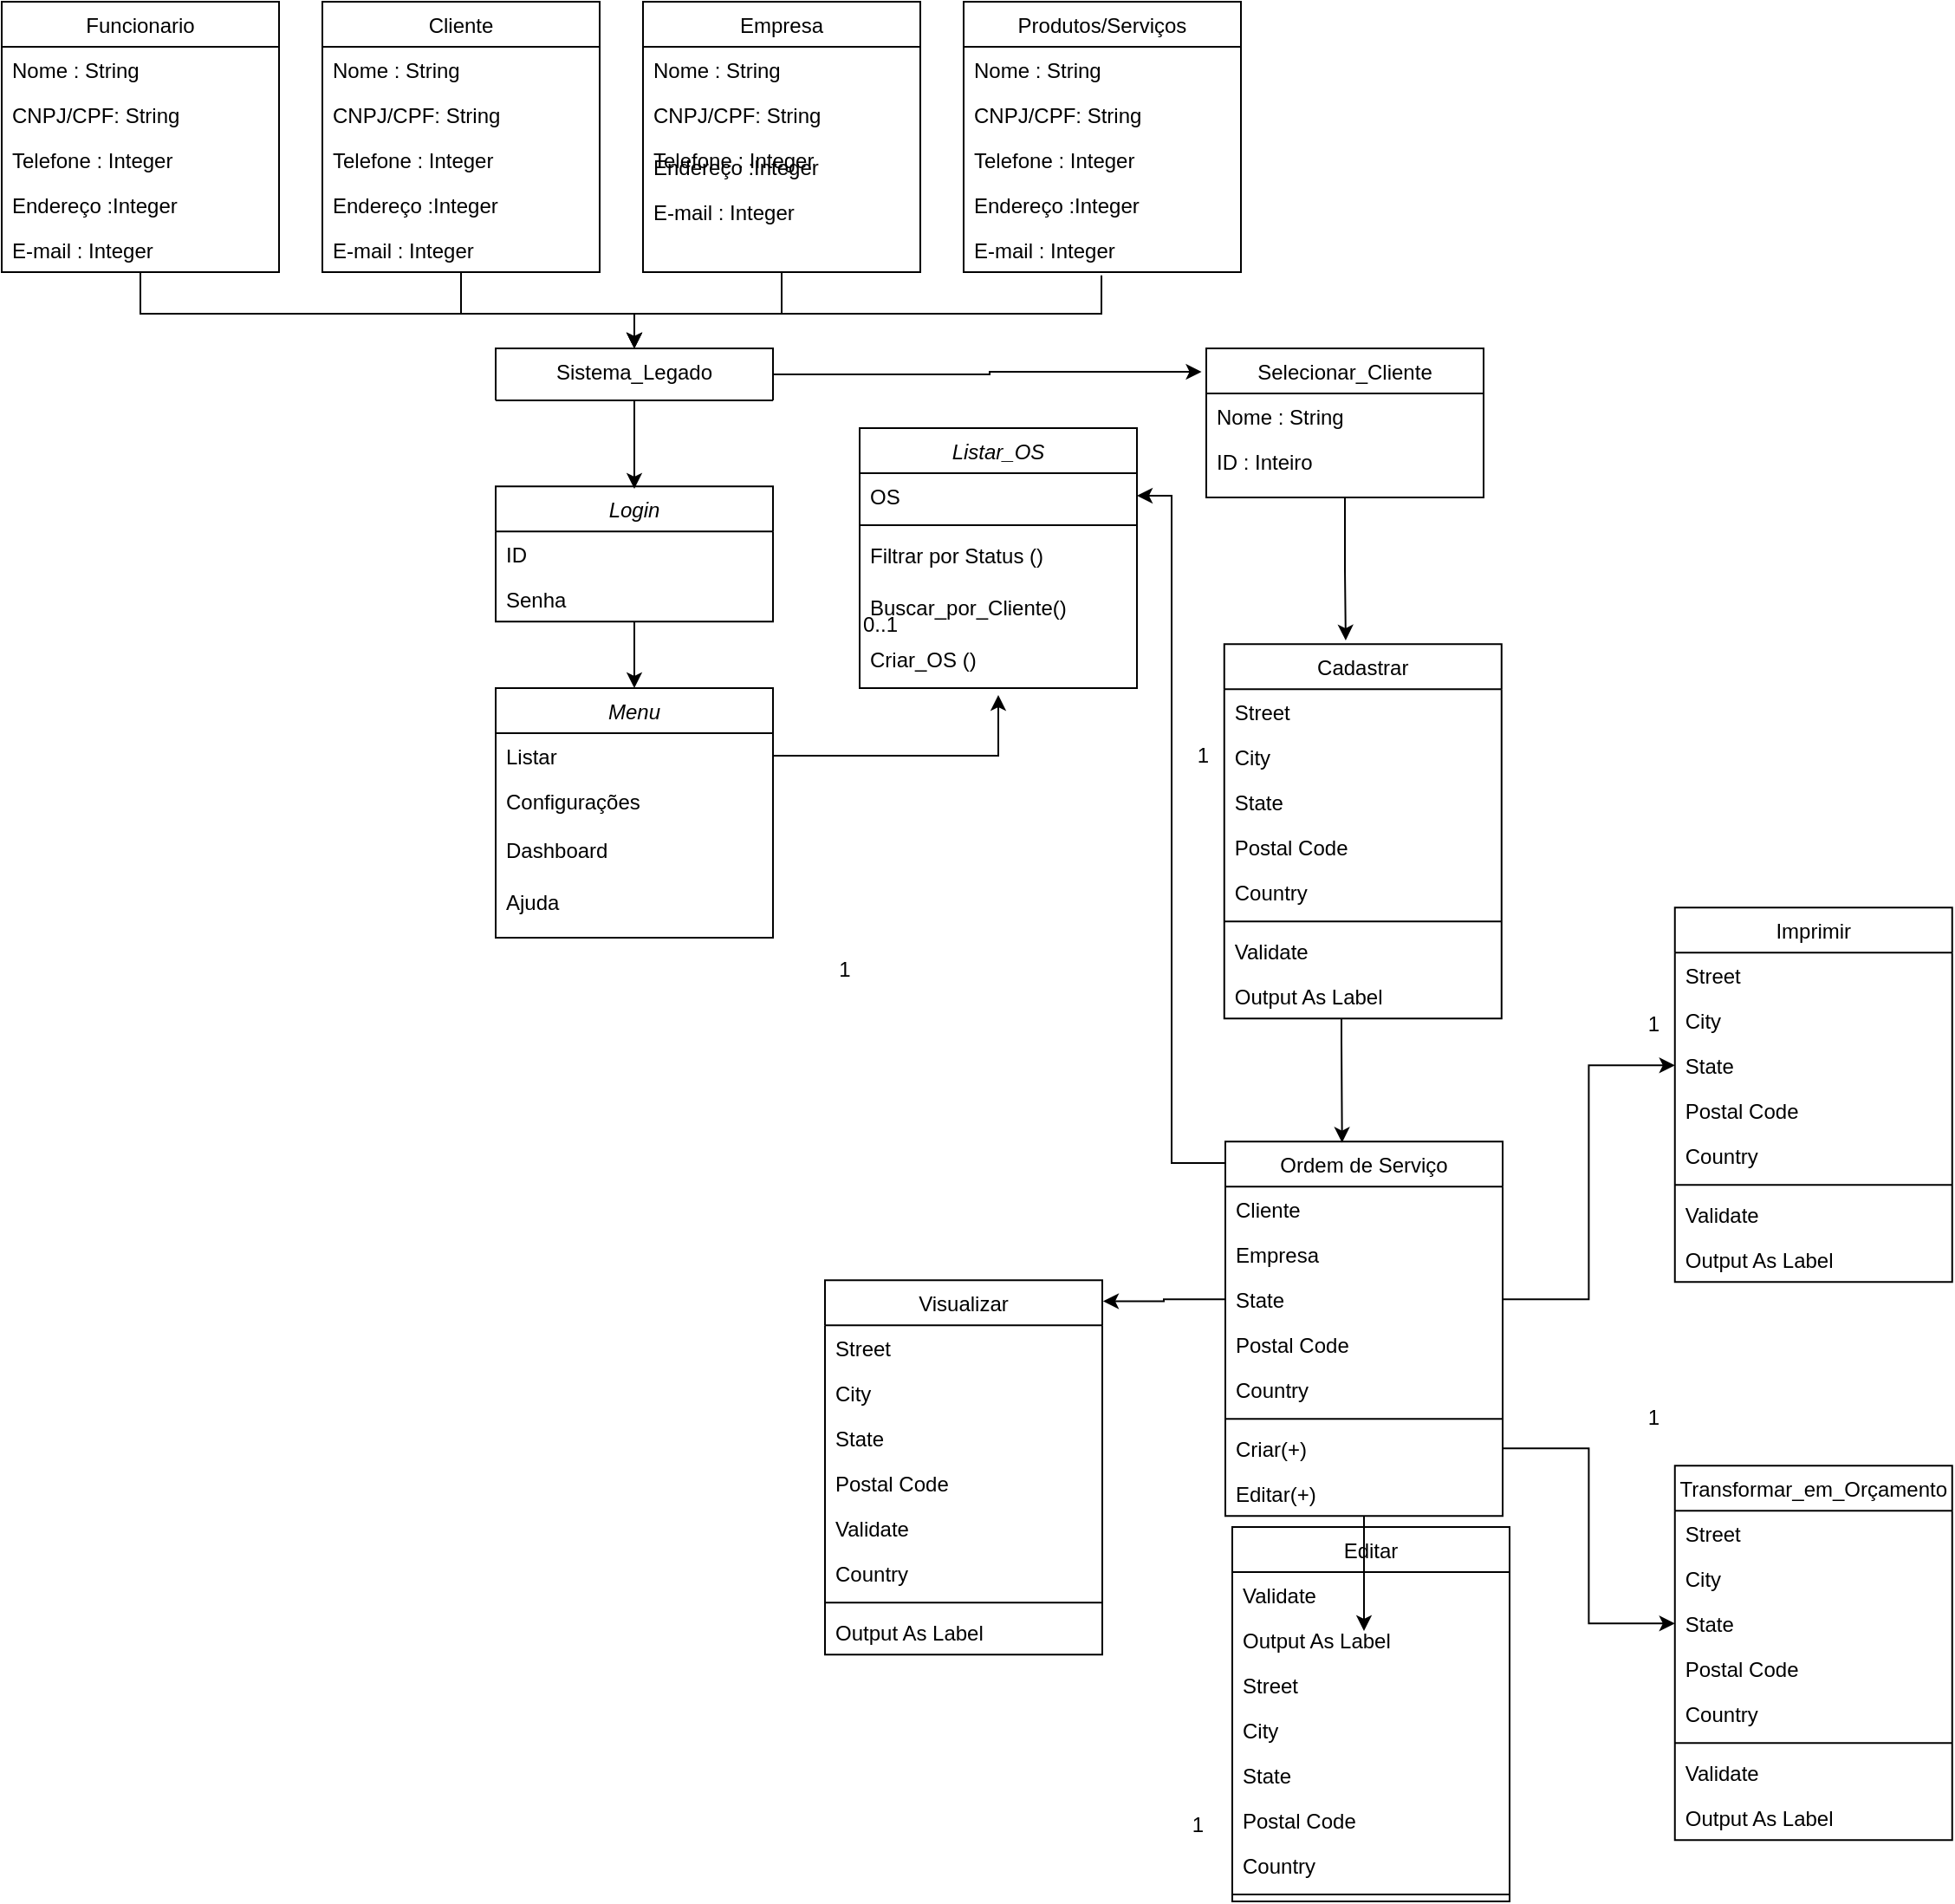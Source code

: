 <mxfile version="20.2.2" type="github">
  <diagram id="C5RBs43oDa-KdzZeNtuy" name="Page-1">
    <mxGraphModel dx="2771" dy="683" grid="1" gridSize="10" guides="1" tooltips="1" connect="1" arrows="1" fold="1" page="1" pageScale="1" pageWidth="827" pageHeight="1169" math="0" shadow="0">
      <root>
        <mxCell id="WIyWlLk6GJQsqaUBKTNV-0" />
        <mxCell id="WIyWlLk6GJQsqaUBKTNV-1" parent="WIyWlLk6GJQsqaUBKTNV-0" />
        <mxCell id="XlXiFOEsJTkFM6BhnL86-120" style="edgeStyle=orthogonalEdgeStyle;rounded=0;orthogonalLoop=1;jettySize=auto;html=1;" edge="1" parent="WIyWlLk6GJQsqaUBKTNV-1" source="zkfFHV4jXpPFQw0GAbJ--0" target="XlXiFOEsJTkFM6BhnL86-114">
          <mxGeometry relative="1" as="geometry" />
        </mxCell>
        <mxCell id="zkfFHV4jXpPFQw0GAbJ--0" value="Login" style="swimlane;fontStyle=2;align=center;verticalAlign=top;childLayout=stackLayout;horizontal=1;startSize=26;horizontalStack=0;resizeParent=1;resizeLast=0;collapsible=1;marginBottom=0;rounded=0;shadow=0;strokeWidth=1;" parent="WIyWlLk6GJQsqaUBKTNV-1" vertex="1">
          <mxGeometry x="-955" y="299.62" width="160" height="78" as="geometry">
            <mxRectangle x="230" y="140" width="160" height="26" as="alternateBounds" />
          </mxGeometry>
        </mxCell>
        <mxCell id="zkfFHV4jXpPFQw0GAbJ--1" value="ID" style="text;align=left;verticalAlign=top;spacingLeft=4;spacingRight=4;overflow=hidden;rotatable=0;points=[[0,0.5],[1,0.5]];portConstraint=eastwest;" parent="zkfFHV4jXpPFQw0GAbJ--0" vertex="1">
          <mxGeometry y="26" width="160" height="26" as="geometry" />
        </mxCell>
        <mxCell id="zkfFHV4jXpPFQw0GAbJ--2" value="Senha" style="text;align=left;verticalAlign=top;spacingLeft=4;spacingRight=4;overflow=hidden;rotatable=0;points=[[0,0.5],[1,0.5]];portConstraint=eastwest;rounded=0;shadow=0;html=0;" parent="zkfFHV4jXpPFQw0GAbJ--0" vertex="1">
          <mxGeometry y="52" width="160" height="26" as="geometry" />
        </mxCell>
        <mxCell id="XlXiFOEsJTkFM6BhnL86-110" style="edgeStyle=orthogonalEdgeStyle;rounded=0;orthogonalLoop=1;jettySize=auto;html=1;entryX=0.5;entryY=0;entryDx=0;entryDy=0;" edge="1" parent="WIyWlLk6GJQsqaUBKTNV-1" source="zkfFHV4jXpPFQw0GAbJ--6" target="XlXiFOEsJTkFM6BhnL86-73">
          <mxGeometry relative="1" as="geometry">
            <Array as="points">
              <mxPoint x="-975" y="200" />
              <mxPoint x="-875" y="200" />
            </Array>
          </mxGeometry>
        </mxCell>
        <mxCell id="zkfFHV4jXpPFQw0GAbJ--6" value="Cliente" style="swimlane;fontStyle=0;align=center;verticalAlign=top;childLayout=stackLayout;horizontal=1;startSize=26;horizontalStack=0;resizeParent=1;resizeLast=0;collapsible=1;marginBottom=0;rounded=0;shadow=0;strokeWidth=1;" parent="WIyWlLk6GJQsqaUBKTNV-1" vertex="1">
          <mxGeometry x="-1055" y="20" width="160" height="156" as="geometry">
            <mxRectangle x="130" y="380" width="160" height="26" as="alternateBounds" />
          </mxGeometry>
        </mxCell>
        <mxCell id="zkfFHV4jXpPFQw0GAbJ--7" value="Nome : String &#xa; " style="text;align=left;verticalAlign=top;spacingLeft=4;spacingRight=4;overflow=hidden;rotatable=0;points=[[0,0.5],[1,0.5]];portConstraint=eastwest;" parent="zkfFHV4jXpPFQw0GAbJ--6" vertex="1">
          <mxGeometry y="26" width="160" height="26" as="geometry" />
        </mxCell>
        <mxCell id="zkfFHV4jXpPFQw0GAbJ--8" value="CNPJ/CPF: String " style="text;align=left;verticalAlign=top;spacingLeft=4;spacingRight=4;overflow=hidden;rotatable=0;points=[[0,0.5],[1,0.5]];portConstraint=eastwest;rounded=0;shadow=0;html=0;" parent="zkfFHV4jXpPFQw0GAbJ--6" vertex="1">
          <mxGeometry y="52" width="160" height="26" as="geometry" />
        </mxCell>
        <mxCell id="XlXiFOEsJTkFM6BhnL86-61" value="Telefone : Integer " style="text;align=left;verticalAlign=top;spacingLeft=4;spacingRight=4;overflow=hidden;rotatable=0;points=[[0,0.5],[1,0.5]];portConstraint=eastwest;" vertex="1" parent="zkfFHV4jXpPFQw0GAbJ--6">
          <mxGeometry y="78" width="160" height="26" as="geometry" />
        </mxCell>
        <mxCell id="XlXiFOEsJTkFM6BhnL86-62" value="Endereço :Integer " style="text;align=left;verticalAlign=top;spacingLeft=4;spacingRight=4;overflow=hidden;rotatable=0;points=[[0,0.5],[1,0.5]];portConstraint=eastwest;" vertex="1" parent="zkfFHV4jXpPFQw0GAbJ--6">
          <mxGeometry y="104" width="160" height="26" as="geometry" />
        </mxCell>
        <mxCell id="XlXiFOEsJTkFM6BhnL86-63" value="E-mail : Integer " style="text;align=left;verticalAlign=top;spacingLeft=4;spacingRight=4;overflow=hidden;rotatable=0;points=[[0,0.5],[1,0.5]];portConstraint=eastwest;" vertex="1" parent="zkfFHV4jXpPFQw0GAbJ--6">
          <mxGeometry y="130" width="160" height="26" as="geometry" />
        </mxCell>
        <mxCell id="XlXiFOEsJTkFM6BhnL86-223" style="edgeStyle=orthogonalEdgeStyle;rounded=0;orthogonalLoop=1;jettySize=auto;html=1;exitX=0;exitY=0.5;exitDx=0;exitDy=0;" edge="1" parent="WIyWlLk6GJQsqaUBKTNV-1" source="zkfFHV4jXpPFQw0GAbJ--18" target="XlXiFOEsJTkFM6BhnL86-65">
          <mxGeometry relative="1" as="geometry">
            <Array as="points">
              <mxPoint x="-534" y="690" />
              <mxPoint x="-565" y="690" />
              <mxPoint x="-565" y="305" />
            </Array>
          </mxGeometry>
        </mxCell>
        <mxCell id="zkfFHV4jXpPFQw0GAbJ--17" value="Ordem de Serviço" style="swimlane;fontStyle=0;align=center;verticalAlign=top;childLayout=stackLayout;horizontal=1;startSize=26;horizontalStack=0;resizeParent=1;resizeLast=0;collapsible=1;marginBottom=0;rounded=0;shadow=0;strokeWidth=1;" parent="WIyWlLk6GJQsqaUBKTNV-1" vertex="1">
          <mxGeometry x="-534" y="677.62" width="160" height="216" as="geometry">
            <mxRectangle x="550" y="140" width="160" height="26" as="alternateBounds" />
          </mxGeometry>
        </mxCell>
        <mxCell id="zkfFHV4jXpPFQw0GAbJ--18" value="Cliente" style="text;align=left;verticalAlign=top;spacingLeft=4;spacingRight=4;overflow=hidden;rotatable=0;points=[[0,0.5],[1,0.5]];portConstraint=eastwest;" parent="zkfFHV4jXpPFQw0GAbJ--17" vertex="1">
          <mxGeometry y="26" width="160" height="26" as="geometry" />
        </mxCell>
        <mxCell id="zkfFHV4jXpPFQw0GAbJ--19" value="Empresa&#xa;" style="text;align=left;verticalAlign=top;spacingLeft=4;spacingRight=4;overflow=hidden;rotatable=0;points=[[0,0.5],[1,0.5]];portConstraint=eastwest;rounded=0;shadow=0;html=0;" parent="zkfFHV4jXpPFQw0GAbJ--17" vertex="1">
          <mxGeometry y="52" width="160" height="26" as="geometry" />
        </mxCell>
        <mxCell id="zkfFHV4jXpPFQw0GAbJ--20" value="State" style="text;align=left;verticalAlign=top;spacingLeft=4;spacingRight=4;overflow=hidden;rotatable=0;points=[[0,0.5],[1,0.5]];portConstraint=eastwest;rounded=0;shadow=0;html=0;" parent="zkfFHV4jXpPFQw0GAbJ--17" vertex="1">
          <mxGeometry y="78" width="160" height="26" as="geometry" />
        </mxCell>
        <mxCell id="zkfFHV4jXpPFQw0GAbJ--21" value="Postal Code" style="text;align=left;verticalAlign=top;spacingLeft=4;spacingRight=4;overflow=hidden;rotatable=0;points=[[0,0.5],[1,0.5]];portConstraint=eastwest;rounded=0;shadow=0;html=0;" parent="zkfFHV4jXpPFQw0GAbJ--17" vertex="1">
          <mxGeometry y="104" width="160" height="26" as="geometry" />
        </mxCell>
        <mxCell id="zkfFHV4jXpPFQw0GAbJ--22" value="Country" style="text;align=left;verticalAlign=top;spacingLeft=4;spacingRight=4;overflow=hidden;rotatable=0;points=[[0,0.5],[1,0.5]];portConstraint=eastwest;rounded=0;shadow=0;html=0;" parent="zkfFHV4jXpPFQw0GAbJ--17" vertex="1">
          <mxGeometry y="130" width="160" height="26" as="geometry" />
        </mxCell>
        <mxCell id="zkfFHV4jXpPFQw0GAbJ--23" value="" style="line;html=1;strokeWidth=1;align=left;verticalAlign=middle;spacingTop=-1;spacingLeft=3;spacingRight=3;rotatable=0;labelPosition=right;points=[];portConstraint=eastwest;" parent="zkfFHV4jXpPFQw0GAbJ--17" vertex="1">
          <mxGeometry y="156" width="160" height="8" as="geometry" />
        </mxCell>
        <mxCell id="zkfFHV4jXpPFQw0GAbJ--24" value="Criar(+)&#xa;" style="text;align=left;verticalAlign=top;spacingLeft=4;spacingRight=4;overflow=hidden;rotatable=0;points=[[0,0.5],[1,0.5]];portConstraint=eastwest;" parent="zkfFHV4jXpPFQw0GAbJ--17" vertex="1">
          <mxGeometry y="164" width="160" height="26" as="geometry" />
        </mxCell>
        <mxCell id="zkfFHV4jXpPFQw0GAbJ--25" value="Editar(+)" style="text;align=left;verticalAlign=top;spacingLeft=4;spacingRight=4;overflow=hidden;rotatable=0;points=[[0,0.5],[1,0.5]];portConstraint=eastwest;" parent="zkfFHV4jXpPFQw0GAbJ--17" vertex="1">
          <mxGeometry y="190" width="160" height="26" as="geometry" />
        </mxCell>
        <mxCell id="XlXiFOEsJTkFM6BhnL86-10" value="Imprimir" style="swimlane;fontStyle=0;align=center;verticalAlign=top;childLayout=stackLayout;horizontal=1;startSize=26;horizontalStack=0;resizeParent=1;resizeLast=0;collapsible=1;marginBottom=0;rounded=0;shadow=0;strokeWidth=1;" vertex="1" parent="WIyWlLk6GJQsqaUBKTNV-1">
          <mxGeometry x="-274.62" y="542.62" width="160" height="216" as="geometry">
            <mxRectangle x="550" y="140" width="160" height="26" as="alternateBounds" />
          </mxGeometry>
        </mxCell>
        <mxCell id="XlXiFOEsJTkFM6BhnL86-11" value="Street" style="text;align=left;verticalAlign=top;spacingLeft=4;spacingRight=4;overflow=hidden;rotatable=0;points=[[0,0.5],[1,0.5]];portConstraint=eastwest;" vertex="1" parent="XlXiFOEsJTkFM6BhnL86-10">
          <mxGeometry y="26" width="160" height="26" as="geometry" />
        </mxCell>
        <mxCell id="XlXiFOEsJTkFM6BhnL86-12" value="City" style="text;align=left;verticalAlign=top;spacingLeft=4;spacingRight=4;overflow=hidden;rotatable=0;points=[[0,0.5],[1,0.5]];portConstraint=eastwest;rounded=0;shadow=0;html=0;" vertex="1" parent="XlXiFOEsJTkFM6BhnL86-10">
          <mxGeometry y="52" width="160" height="26" as="geometry" />
        </mxCell>
        <mxCell id="XlXiFOEsJTkFM6BhnL86-13" value="State" style="text;align=left;verticalAlign=top;spacingLeft=4;spacingRight=4;overflow=hidden;rotatable=0;points=[[0,0.5],[1,0.5]];portConstraint=eastwest;rounded=0;shadow=0;html=0;" vertex="1" parent="XlXiFOEsJTkFM6BhnL86-10">
          <mxGeometry y="78" width="160" height="26" as="geometry" />
        </mxCell>
        <mxCell id="XlXiFOEsJTkFM6BhnL86-14" value="Postal Code" style="text;align=left;verticalAlign=top;spacingLeft=4;spacingRight=4;overflow=hidden;rotatable=0;points=[[0,0.5],[1,0.5]];portConstraint=eastwest;rounded=0;shadow=0;html=0;" vertex="1" parent="XlXiFOEsJTkFM6BhnL86-10">
          <mxGeometry y="104" width="160" height="26" as="geometry" />
        </mxCell>
        <mxCell id="XlXiFOEsJTkFM6BhnL86-15" value="Country" style="text;align=left;verticalAlign=top;spacingLeft=4;spacingRight=4;overflow=hidden;rotatable=0;points=[[0,0.5],[1,0.5]];portConstraint=eastwest;rounded=0;shadow=0;html=0;" vertex="1" parent="XlXiFOEsJTkFM6BhnL86-10">
          <mxGeometry y="130" width="160" height="26" as="geometry" />
        </mxCell>
        <mxCell id="XlXiFOEsJTkFM6BhnL86-16" value="" style="line;html=1;strokeWidth=1;align=left;verticalAlign=middle;spacingTop=-1;spacingLeft=3;spacingRight=3;rotatable=0;labelPosition=right;points=[];portConstraint=eastwest;" vertex="1" parent="XlXiFOEsJTkFM6BhnL86-10">
          <mxGeometry y="156" width="160" height="8" as="geometry" />
        </mxCell>
        <mxCell id="XlXiFOEsJTkFM6BhnL86-17" value="Validate" style="text;align=left;verticalAlign=top;spacingLeft=4;spacingRight=4;overflow=hidden;rotatable=0;points=[[0,0.5],[1,0.5]];portConstraint=eastwest;" vertex="1" parent="XlXiFOEsJTkFM6BhnL86-10">
          <mxGeometry y="164" width="160" height="26" as="geometry" />
        </mxCell>
        <mxCell id="XlXiFOEsJTkFM6BhnL86-18" value="Output As Label" style="text;align=left;verticalAlign=top;spacingLeft=4;spacingRight=4;overflow=hidden;rotatable=0;points=[[0,0.5],[1,0.5]];portConstraint=eastwest;" vertex="1" parent="XlXiFOEsJTkFM6BhnL86-10">
          <mxGeometry y="190" width="160" height="26" as="geometry" />
        </mxCell>
        <mxCell id="XlXiFOEsJTkFM6BhnL86-19" value="1" style="resizable=0;align=right;verticalAlign=bottom;labelBackgroundColor=none;fontSize=12;" connectable="0" vertex="1" parent="WIyWlLk6GJQsqaUBKTNV-1">
          <mxGeometry x="-282.001" y="618.62" as="geometry" />
        </mxCell>
        <mxCell id="XlXiFOEsJTkFM6BhnL86-21" value="Transformar_em_Orçamento" style="swimlane;fontStyle=0;align=center;verticalAlign=top;childLayout=stackLayout;horizontal=1;startSize=26;horizontalStack=0;resizeParent=1;resizeLast=0;collapsible=1;marginBottom=0;rounded=0;shadow=0;strokeWidth=1;" vertex="1" parent="WIyWlLk6GJQsqaUBKTNV-1">
          <mxGeometry x="-274.62" y="864.62" width="160" height="216" as="geometry">
            <mxRectangle x="550" y="140" width="160" height="26" as="alternateBounds" />
          </mxGeometry>
        </mxCell>
        <mxCell id="XlXiFOEsJTkFM6BhnL86-22" value="Street" style="text;align=left;verticalAlign=top;spacingLeft=4;spacingRight=4;overflow=hidden;rotatable=0;points=[[0,0.5],[1,0.5]];portConstraint=eastwest;" vertex="1" parent="XlXiFOEsJTkFM6BhnL86-21">
          <mxGeometry y="26" width="160" height="26" as="geometry" />
        </mxCell>
        <mxCell id="XlXiFOEsJTkFM6BhnL86-23" value="City" style="text;align=left;verticalAlign=top;spacingLeft=4;spacingRight=4;overflow=hidden;rotatable=0;points=[[0,0.5],[1,0.5]];portConstraint=eastwest;rounded=0;shadow=0;html=0;" vertex="1" parent="XlXiFOEsJTkFM6BhnL86-21">
          <mxGeometry y="52" width="160" height="26" as="geometry" />
        </mxCell>
        <mxCell id="XlXiFOEsJTkFM6BhnL86-24" value="State" style="text;align=left;verticalAlign=top;spacingLeft=4;spacingRight=4;overflow=hidden;rotatable=0;points=[[0,0.5],[1,0.5]];portConstraint=eastwest;rounded=0;shadow=0;html=0;" vertex="1" parent="XlXiFOEsJTkFM6BhnL86-21">
          <mxGeometry y="78" width="160" height="26" as="geometry" />
        </mxCell>
        <mxCell id="XlXiFOEsJTkFM6BhnL86-25" value="Postal Code" style="text;align=left;verticalAlign=top;spacingLeft=4;spacingRight=4;overflow=hidden;rotatable=0;points=[[0,0.5],[1,0.5]];portConstraint=eastwest;rounded=0;shadow=0;html=0;" vertex="1" parent="XlXiFOEsJTkFM6BhnL86-21">
          <mxGeometry y="104" width="160" height="26" as="geometry" />
        </mxCell>
        <mxCell id="XlXiFOEsJTkFM6BhnL86-26" value="Country" style="text;align=left;verticalAlign=top;spacingLeft=4;spacingRight=4;overflow=hidden;rotatable=0;points=[[0,0.5],[1,0.5]];portConstraint=eastwest;rounded=0;shadow=0;html=0;" vertex="1" parent="XlXiFOEsJTkFM6BhnL86-21">
          <mxGeometry y="130" width="160" height="26" as="geometry" />
        </mxCell>
        <mxCell id="XlXiFOEsJTkFM6BhnL86-27" value="" style="line;html=1;strokeWidth=1;align=left;verticalAlign=middle;spacingTop=-1;spacingLeft=3;spacingRight=3;rotatable=0;labelPosition=right;points=[];portConstraint=eastwest;" vertex="1" parent="XlXiFOEsJTkFM6BhnL86-21">
          <mxGeometry y="156" width="160" height="8" as="geometry" />
        </mxCell>
        <mxCell id="XlXiFOEsJTkFM6BhnL86-28" value="Validate" style="text;align=left;verticalAlign=top;spacingLeft=4;spacingRight=4;overflow=hidden;rotatable=0;points=[[0,0.5],[1,0.5]];portConstraint=eastwest;" vertex="1" parent="XlXiFOEsJTkFM6BhnL86-21">
          <mxGeometry y="164" width="160" height="26" as="geometry" />
        </mxCell>
        <mxCell id="XlXiFOEsJTkFM6BhnL86-29" value="Output As Label" style="text;align=left;verticalAlign=top;spacingLeft=4;spacingRight=4;overflow=hidden;rotatable=0;points=[[0,0.5],[1,0.5]];portConstraint=eastwest;" vertex="1" parent="XlXiFOEsJTkFM6BhnL86-21">
          <mxGeometry y="190" width="160" height="26" as="geometry" />
        </mxCell>
        <mxCell id="XlXiFOEsJTkFM6BhnL86-30" value="1" style="resizable=0;align=right;verticalAlign=bottom;labelBackgroundColor=none;fontSize=12;" connectable="0" vertex="1" parent="WIyWlLk6GJQsqaUBKTNV-1">
          <mxGeometry x="-282.001" y="845.62" as="geometry" />
        </mxCell>
        <mxCell id="XlXiFOEsJTkFM6BhnL86-31" value="Cadastrar" style="swimlane;fontStyle=0;align=center;verticalAlign=top;childLayout=stackLayout;horizontal=1;startSize=26;horizontalStack=0;resizeParent=1;resizeLast=0;collapsible=1;marginBottom=0;rounded=0;shadow=0;strokeWidth=1;" vertex="1" parent="WIyWlLk6GJQsqaUBKTNV-1">
          <mxGeometry x="-534.62" y="390.62" width="160" height="216" as="geometry">
            <mxRectangle x="550" y="140" width="160" height="26" as="alternateBounds" />
          </mxGeometry>
        </mxCell>
        <mxCell id="XlXiFOEsJTkFM6BhnL86-32" value="Street" style="text;align=left;verticalAlign=top;spacingLeft=4;spacingRight=4;overflow=hidden;rotatable=0;points=[[0,0.5],[1,0.5]];portConstraint=eastwest;" vertex="1" parent="XlXiFOEsJTkFM6BhnL86-31">
          <mxGeometry y="26" width="160" height="26" as="geometry" />
        </mxCell>
        <mxCell id="XlXiFOEsJTkFM6BhnL86-33" value="City" style="text;align=left;verticalAlign=top;spacingLeft=4;spacingRight=4;overflow=hidden;rotatable=0;points=[[0,0.5],[1,0.5]];portConstraint=eastwest;rounded=0;shadow=0;html=0;" vertex="1" parent="XlXiFOEsJTkFM6BhnL86-31">
          <mxGeometry y="52" width="160" height="26" as="geometry" />
        </mxCell>
        <mxCell id="XlXiFOEsJTkFM6BhnL86-34" value="State" style="text;align=left;verticalAlign=top;spacingLeft=4;spacingRight=4;overflow=hidden;rotatable=0;points=[[0,0.5],[1,0.5]];portConstraint=eastwest;rounded=0;shadow=0;html=0;" vertex="1" parent="XlXiFOEsJTkFM6BhnL86-31">
          <mxGeometry y="78" width="160" height="26" as="geometry" />
        </mxCell>
        <mxCell id="XlXiFOEsJTkFM6BhnL86-35" value="Postal Code" style="text;align=left;verticalAlign=top;spacingLeft=4;spacingRight=4;overflow=hidden;rotatable=0;points=[[0,0.5],[1,0.5]];portConstraint=eastwest;rounded=0;shadow=0;html=0;" vertex="1" parent="XlXiFOEsJTkFM6BhnL86-31">
          <mxGeometry y="104" width="160" height="26" as="geometry" />
        </mxCell>
        <mxCell id="XlXiFOEsJTkFM6BhnL86-36" value="Country" style="text;align=left;verticalAlign=top;spacingLeft=4;spacingRight=4;overflow=hidden;rotatable=0;points=[[0,0.5],[1,0.5]];portConstraint=eastwest;rounded=0;shadow=0;html=0;" vertex="1" parent="XlXiFOEsJTkFM6BhnL86-31">
          <mxGeometry y="130" width="160" height="26" as="geometry" />
        </mxCell>
        <mxCell id="XlXiFOEsJTkFM6BhnL86-37" value="" style="line;html=1;strokeWidth=1;align=left;verticalAlign=middle;spacingTop=-1;spacingLeft=3;spacingRight=3;rotatable=0;labelPosition=right;points=[];portConstraint=eastwest;" vertex="1" parent="XlXiFOEsJTkFM6BhnL86-31">
          <mxGeometry y="156" width="160" height="8" as="geometry" />
        </mxCell>
        <mxCell id="XlXiFOEsJTkFM6BhnL86-38" value="Validate" style="text;align=left;verticalAlign=top;spacingLeft=4;spacingRight=4;overflow=hidden;rotatable=0;points=[[0,0.5],[1,0.5]];portConstraint=eastwest;" vertex="1" parent="XlXiFOEsJTkFM6BhnL86-31">
          <mxGeometry y="164" width="160" height="26" as="geometry" />
        </mxCell>
        <mxCell id="XlXiFOEsJTkFM6BhnL86-39" value="Output As Label" style="text;align=left;verticalAlign=top;spacingLeft=4;spacingRight=4;overflow=hidden;rotatable=0;points=[[0,0.5],[1,0.5]];portConstraint=eastwest;" vertex="1" parent="XlXiFOEsJTkFM6BhnL86-31">
          <mxGeometry y="190" width="160" height="26" as="geometry" />
        </mxCell>
        <mxCell id="XlXiFOEsJTkFM6BhnL86-40" value="1" style="resizable=0;align=right;verticalAlign=bottom;labelBackgroundColor=none;fontSize=12;" connectable="0" vertex="1" parent="WIyWlLk6GJQsqaUBKTNV-1">
          <mxGeometry x="-542.001" y="463.62" as="geometry" />
        </mxCell>
        <mxCell id="XlXiFOEsJTkFM6BhnL86-41" value="Editar" style="swimlane;fontStyle=0;align=center;verticalAlign=top;childLayout=stackLayout;horizontal=1;startSize=26;horizontalStack=0;resizeParent=1;resizeLast=0;collapsible=1;marginBottom=0;rounded=0;shadow=0;strokeWidth=1;" vertex="1" parent="WIyWlLk6GJQsqaUBKTNV-1">
          <mxGeometry x="-530" y="900" width="160" height="216" as="geometry">
            <mxRectangle x="550" y="140" width="160" height="26" as="alternateBounds" />
          </mxGeometry>
        </mxCell>
        <mxCell id="XlXiFOEsJTkFM6BhnL86-48" value="Validate" style="text;align=left;verticalAlign=top;spacingLeft=4;spacingRight=4;overflow=hidden;rotatable=0;points=[[0,0.5],[1,0.5]];portConstraint=eastwest;" vertex="1" parent="XlXiFOEsJTkFM6BhnL86-41">
          <mxGeometry y="26" width="160" height="26" as="geometry" />
        </mxCell>
        <mxCell id="XlXiFOEsJTkFM6BhnL86-49" value="Output As Label" style="text;align=left;verticalAlign=top;spacingLeft=4;spacingRight=4;overflow=hidden;rotatable=0;points=[[0,0.5],[1,0.5]];portConstraint=eastwest;" vertex="1" parent="XlXiFOEsJTkFM6BhnL86-41">
          <mxGeometry y="52" width="160" height="26" as="geometry" />
        </mxCell>
        <mxCell id="XlXiFOEsJTkFM6BhnL86-42" value="Street" style="text;align=left;verticalAlign=top;spacingLeft=4;spacingRight=4;overflow=hidden;rotatable=0;points=[[0,0.5],[1,0.5]];portConstraint=eastwest;" vertex="1" parent="XlXiFOEsJTkFM6BhnL86-41">
          <mxGeometry y="78" width="160" height="26" as="geometry" />
        </mxCell>
        <mxCell id="XlXiFOEsJTkFM6BhnL86-43" value="City" style="text;align=left;verticalAlign=top;spacingLeft=4;spacingRight=4;overflow=hidden;rotatable=0;points=[[0,0.5],[1,0.5]];portConstraint=eastwest;rounded=0;shadow=0;html=0;" vertex="1" parent="XlXiFOEsJTkFM6BhnL86-41">
          <mxGeometry y="104" width="160" height="26" as="geometry" />
        </mxCell>
        <mxCell id="XlXiFOEsJTkFM6BhnL86-44" value="State" style="text;align=left;verticalAlign=top;spacingLeft=4;spacingRight=4;overflow=hidden;rotatable=0;points=[[0,0.5],[1,0.5]];portConstraint=eastwest;rounded=0;shadow=0;html=0;" vertex="1" parent="XlXiFOEsJTkFM6BhnL86-41">
          <mxGeometry y="130" width="160" height="26" as="geometry" />
        </mxCell>
        <mxCell id="XlXiFOEsJTkFM6BhnL86-45" value="Postal Code" style="text;align=left;verticalAlign=top;spacingLeft=4;spacingRight=4;overflow=hidden;rotatable=0;points=[[0,0.5],[1,0.5]];portConstraint=eastwest;rounded=0;shadow=0;html=0;" vertex="1" parent="XlXiFOEsJTkFM6BhnL86-41">
          <mxGeometry y="156" width="160" height="26" as="geometry" />
        </mxCell>
        <mxCell id="XlXiFOEsJTkFM6BhnL86-46" value="Country" style="text;align=left;verticalAlign=top;spacingLeft=4;spacingRight=4;overflow=hidden;rotatable=0;points=[[0,0.5],[1,0.5]];portConstraint=eastwest;rounded=0;shadow=0;html=0;" vertex="1" parent="XlXiFOEsJTkFM6BhnL86-41">
          <mxGeometry y="182" width="160" height="26" as="geometry" />
        </mxCell>
        <mxCell id="XlXiFOEsJTkFM6BhnL86-47" value="" style="line;html=1;strokeWidth=1;align=left;verticalAlign=middle;spacingTop=-1;spacingLeft=3;spacingRight=3;rotatable=0;labelPosition=right;points=[];portConstraint=eastwest;" vertex="1" parent="XlXiFOEsJTkFM6BhnL86-41">
          <mxGeometry y="208" width="160" height="8" as="geometry" />
        </mxCell>
        <mxCell id="XlXiFOEsJTkFM6BhnL86-50" value="1" style="resizable=0;align=right;verticalAlign=bottom;labelBackgroundColor=none;fontSize=12;" connectable="0" vertex="1" parent="WIyWlLk6GJQsqaUBKTNV-1">
          <mxGeometry x="-545.001" y="1080.62" as="geometry" />
        </mxCell>
        <mxCell id="XlXiFOEsJTkFM6BhnL86-56" style="edgeStyle=orthogonalEdgeStyle;rounded=0;orthogonalLoop=1;jettySize=auto;html=1;entryX=0;entryY=0.5;entryDx=0;entryDy=0;" edge="1" parent="WIyWlLk6GJQsqaUBKTNV-1" source="zkfFHV4jXpPFQw0GAbJ--24" target="XlXiFOEsJTkFM6BhnL86-24">
          <mxGeometry relative="1" as="geometry" />
        </mxCell>
        <mxCell id="XlXiFOEsJTkFM6BhnL86-58" style="edgeStyle=orthogonalEdgeStyle;rounded=0;orthogonalLoop=1;jettySize=auto;html=1;" edge="1" parent="WIyWlLk6GJQsqaUBKTNV-1" source="zkfFHV4jXpPFQw0GAbJ--25">
          <mxGeometry relative="1" as="geometry">
            <mxPoint x="-454" y="960" as="targetPoint" />
            <Array as="points">
              <mxPoint x="-458" y="887.62" />
              <mxPoint x="-458" y="887.62" />
            </Array>
          </mxGeometry>
        </mxCell>
        <mxCell id="XlXiFOEsJTkFM6BhnL86-64" value="Listar_OS" style="swimlane;fontStyle=2;align=center;verticalAlign=top;childLayout=stackLayout;horizontal=1;startSize=26;horizontalStack=0;resizeParent=1;resizeLast=0;collapsible=1;marginBottom=0;rounded=0;shadow=0;strokeWidth=1;" vertex="1" parent="WIyWlLk6GJQsqaUBKTNV-1">
          <mxGeometry x="-745" y="266" width="160" height="150" as="geometry">
            <mxRectangle x="230" y="140" width="160" height="26" as="alternateBounds" />
          </mxGeometry>
        </mxCell>
        <mxCell id="XlXiFOEsJTkFM6BhnL86-65" value="OS" style="text;align=left;verticalAlign=top;spacingLeft=4;spacingRight=4;overflow=hidden;rotatable=0;points=[[0,0.5],[1,0.5]];portConstraint=eastwest;" vertex="1" parent="XlXiFOEsJTkFM6BhnL86-64">
          <mxGeometry y="26" width="160" height="26" as="geometry" />
        </mxCell>
        <mxCell id="XlXiFOEsJTkFM6BhnL86-67" value="" style="line;html=1;strokeWidth=1;align=left;verticalAlign=middle;spacingTop=-1;spacingLeft=3;spacingRight=3;rotatable=0;labelPosition=right;points=[];portConstraint=eastwest;" vertex="1" parent="XlXiFOEsJTkFM6BhnL86-64">
          <mxGeometry y="52" width="160" height="8" as="geometry" />
        </mxCell>
        <mxCell id="XlXiFOEsJTkFM6BhnL86-71" value="Filtrar por Status ()" style="text;align=left;verticalAlign=top;spacingLeft=4;spacingRight=4;overflow=hidden;rotatable=0;points=[[0,0.5],[1,0.5]];portConstraint=eastwest;" vertex="1" parent="XlXiFOEsJTkFM6BhnL86-64">
          <mxGeometry y="60" width="160" height="30" as="geometry" />
        </mxCell>
        <mxCell id="XlXiFOEsJTkFM6BhnL86-72" value="Buscar_por_Cliente()&#xa;" style="text;align=left;verticalAlign=top;spacingLeft=4;spacingRight=4;overflow=hidden;rotatable=0;points=[[0,0.5],[1,0.5]];portConstraint=eastwest;" vertex="1" parent="XlXiFOEsJTkFM6BhnL86-64">
          <mxGeometry y="90" width="160" height="30" as="geometry" />
        </mxCell>
        <mxCell id="XlXiFOEsJTkFM6BhnL86-154" value="Criar_OS ()" style="text;align=left;verticalAlign=top;spacingLeft=4;spacingRight=4;overflow=hidden;rotatable=0;points=[[0,0.5],[1,0.5]];portConstraint=eastwest;" vertex="1" parent="XlXiFOEsJTkFM6BhnL86-64">
          <mxGeometry y="120" width="160" height="30" as="geometry" />
        </mxCell>
        <mxCell id="XlXiFOEsJTkFM6BhnL86-68" value="0..1" style="resizable=0;align=left;verticalAlign=bottom;labelBackgroundColor=none;fontSize=12;" connectable="0" vertex="1" parent="WIyWlLk6GJQsqaUBKTNV-1">
          <mxGeometry x="-745.0" y="388.239" as="geometry" />
        </mxCell>
        <mxCell id="XlXiFOEsJTkFM6BhnL86-112" value="" style="edgeStyle=orthogonalEdgeStyle;rounded=0;orthogonalLoop=1;jettySize=auto;html=1;" edge="1" parent="WIyWlLk6GJQsqaUBKTNV-1" source="XlXiFOEsJTkFM6BhnL86-73">
          <mxGeometry relative="1" as="geometry">
            <mxPoint x="-875" y="301" as="targetPoint" />
            <Array as="points">
              <mxPoint x="-875" y="301" />
              <mxPoint x="-875" y="301" />
            </Array>
          </mxGeometry>
        </mxCell>
        <mxCell id="XlXiFOEsJTkFM6BhnL86-218" style="edgeStyle=orthogonalEdgeStyle;rounded=0;orthogonalLoop=1;jettySize=auto;html=1;entryX=-0.017;entryY=0.157;entryDx=0;entryDy=0;entryPerimeter=0;" edge="1" parent="WIyWlLk6GJQsqaUBKTNV-1" source="XlXiFOEsJTkFM6BhnL86-73" target="XlXiFOEsJTkFM6BhnL86-144">
          <mxGeometry relative="1" as="geometry" />
        </mxCell>
        <mxCell id="XlXiFOEsJTkFM6BhnL86-73" value="Sistema_Legado" style="swimlane;fontStyle=0;align=center;verticalAlign=top;childLayout=stackLayout;horizontal=1;startSize=30;horizontalStack=0;resizeParent=1;resizeLast=0;collapsible=1;marginBottom=0;rounded=0;shadow=0;strokeWidth=1;" vertex="1" parent="WIyWlLk6GJQsqaUBKTNV-1">
          <mxGeometry x="-955" y="220" width="160" height="30" as="geometry">
            <mxRectangle x="130" y="380" width="160" height="26" as="alternateBounds" />
          </mxGeometry>
        </mxCell>
        <mxCell id="XlXiFOEsJTkFM6BhnL86-108" style="edgeStyle=orthogonalEdgeStyle;rounded=0;orthogonalLoop=1;jettySize=auto;html=1;exitX=0.5;exitY=1;exitDx=0;exitDy=0;" edge="1" parent="WIyWlLk6GJQsqaUBKTNV-1" source="XlXiFOEsJTkFM6BhnL86-80" target="XlXiFOEsJTkFM6BhnL86-73">
          <mxGeometry relative="1" as="geometry">
            <Array as="points">
              <mxPoint x="-790" y="200" />
              <mxPoint x="-875" y="200" />
            </Array>
          </mxGeometry>
        </mxCell>
        <mxCell id="XlXiFOEsJTkFM6BhnL86-80" value="Empresa" style="swimlane;fontStyle=0;align=center;verticalAlign=top;childLayout=stackLayout;horizontal=1;startSize=26;horizontalStack=0;resizeParent=1;resizeLast=0;collapsible=1;marginBottom=0;rounded=0;shadow=0;strokeWidth=1;" vertex="1" parent="WIyWlLk6GJQsqaUBKTNV-1">
          <mxGeometry x="-870" y="20" width="160" height="156" as="geometry">
            <mxRectangle x="130" y="380" width="160" height="26" as="alternateBounds" />
          </mxGeometry>
        </mxCell>
        <mxCell id="XlXiFOEsJTkFM6BhnL86-81" value="Nome : String &#xa; " style="text;align=left;verticalAlign=top;spacingLeft=4;spacingRight=4;overflow=hidden;rotatable=0;points=[[0,0.5],[1,0.5]];portConstraint=eastwest;" vertex="1" parent="XlXiFOEsJTkFM6BhnL86-80">
          <mxGeometry y="26" width="160" height="26" as="geometry" />
        </mxCell>
        <mxCell id="XlXiFOEsJTkFM6BhnL86-82" value="CNPJ/CPF: String " style="text;align=left;verticalAlign=top;spacingLeft=4;spacingRight=4;overflow=hidden;rotatable=0;points=[[0,0.5],[1,0.5]];portConstraint=eastwest;rounded=0;shadow=0;html=0;" vertex="1" parent="XlXiFOEsJTkFM6BhnL86-80">
          <mxGeometry y="52" width="160" height="26" as="geometry" />
        </mxCell>
        <mxCell id="XlXiFOEsJTkFM6BhnL86-83" value="Telefone : Integer " style="text;align=left;verticalAlign=top;spacingLeft=4;spacingRight=4;overflow=hidden;rotatable=0;points=[[0,0.5],[1,0.5]];portConstraint=eastwest;" vertex="1" parent="XlXiFOEsJTkFM6BhnL86-80">
          <mxGeometry y="78" width="160" height="4" as="geometry" />
        </mxCell>
        <mxCell id="XlXiFOEsJTkFM6BhnL86-84" value="Endereço :Integer " style="text;align=left;verticalAlign=top;spacingLeft=4;spacingRight=4;overflow=hidden;rotatable=0;points=[[0,0.5],[1,0.5]];portConstraint=eastwest;" vertex="1" parent="XlXiFOEsJTkFM6BhnL86-80">
          <mxGeometry y="82" width="160" height="26" as="geometry" />
        </mxCell>
        <mxCell id="XlXiFOEsJTkFM6BhnL86-85" value="E-mail : Integer " style="text;align=left;verticalAlign=top;spacingLeft=4;spacingRight=4;overflow=hidden;rotatable=0;points=[[0,0.5],[1,0.5]];portConstraint=eastwest;" vertex="1" parent="XlXiFOEsJTkFM6BhnL86-80">
          <mxGeometry y="108" width="160" height="26" as="geometry" />
        </mxCell>
        <mxCell id="XlXiFOEsJTkFM6BhnL86-86" value="Produtos/Serviços" style="swimlane;fontStyle=0;align=center;verticalAlign=top;childLayout=stackLayout;horizontal=1;startSize=26;horizontalStack=0;resizeParent=1;resizeLast=0;collapsible=1;marginBottom=0;rounded=0;shadow=0;strokeWidth=1;" vertex="1" parent="WIyWlLk6GJQsqaUBKTNV-1">
          <mxGeometry x="-685" y="20" width="160" height="156" as="geometry">
            <mxRectangle x="130" y="380" width="160" height="26" as="alternateBounds" />
          </mxGeometry>
        </mxCell>
        <mxCell id="XlXiFOEsJTkFM6BhnL86-87" value="Nome : String &#xa; " style="text;align=left;verticalAlign=top;spacingLeft=4;spacingRight=4;overflow=hidden;rotatable=0;points=[[0,0.5],[1,0.5]];portConstraint=eastwest;" vertex="1" parent="XlXiFOEsJTkFM6BhnL86-86">
          <mxGeometry y="26" width="160" height="26" as="geometry" />
        </mxCell>
        <mxCell id="XlXiFOEsJTkFM6BhnL86-88" value="CNPJ/CPF: String " style="text;align=left;verticalAlign=top;spacingLeft=4;spacingRight=4;overflow=hidden;rotatable=0;points=[[0,0.5],[1,0.5]];portConstraint=eastwest;rounded=0;shadow=0;html=0;" vertex="1" parent="XlXiFOEsJTkFM6BhnL86-86">
          <mxGeometry y="52" width="160" height="26" as="geometry" />
        </mxCell>
        <mxCell id="XlXiFOEsJTkFM6BhnL86-89" value="Telefone : Integer " style="text;align=left;verticalAlign=top;spacingLeft=4;spacingRight=4;overflow=hidden;rotatable=0;points=[[0,0.5],[1,0.5]];portConstraint=eastwest;" vertex="1" parent="XlXiFOEsJTkFM6BhnL86-86">
          <mxGeometry y="78" width="160" height="26" as="geometry" />
        </mxCell>
        <mxCell id="XlXiFOEsJTkFM6BhnL86-90" value="Endereço :Integer " style="text;align=left;verticalAlign=top;spacingLeft=4;spacingRight=4;overflow=hidden;rotatable=0;points=[[0,0.5],[1,0.5]];portConstraint=eastwest;" vertex="1" parent="XlXiFOEsJTkFM6BhnL86-86">
          <mxGeometry y="104" width="160" height="26" as="geometry" />
        </mxCell>
        <mxCell id="XlXiFOEsJTkFM6BhnL86-91" value="E-mail : Integer " style="text;align=left;verticalAlign=top;spacingLeft=4;spacingRight=4;overflow=hidden;rotatable=0;points=[[0,0.5],[1,0.5]];portConstraint=eastwest;" vertex="1" parent="XlXiFOEsJTkFM6BhnL86-86">
          <mxGeometry y="130" width="160" height="26" as="geometry" />
        </mxCell>
        <mxCell id="XlXiFOEsJTkFM6BhnL86-109" style="edgeStyle=orthogonalEdgeStyle;rounded=0;orthogonalLoop=1;jettySize=auto;html=1;entryX=0.5;entryY=0;entryDx=0;entryDy=0;" edge="1" parent="WIyWlLk6GJQsqaUBKTNV-1" source="XlXiFOEsJTkFM6BhnL86-98" target="XlXiFOEsJTkFM6BhnL86-73">
          <mxGeometry relative="1" as="geometry">
            <Array as="points">
              <mxPoint x="-1160" y="200" />
              <mxPoint x="-875" y="200" />
            </Array>
          </mxGeometry>
        </mxCell>
        <mxCell id="XlXiFOEsJTkFM6BhnL86-98" value="Funcionario" style="swimlane;fontStyle=0;align=center;verticalAlign=top;childLayout=stackLayout;horizontal=1;startSize=26;horizontalStack=0;resizeParent=1;resizeLast=0;collapsible=1;marginBottom=0;rounded=0;shadow=0;strokeWidth=1;" vertex="1" parent="WIyWlLk6GJQsqaUBKTNV-1">
          <mxGeometry x="-1240" y="20" width="160" height="156" as="geometry">
            <mxRectangle x="130" y="380" width="160" height="26" as="alternateBounds" />
          </mxGeometry>
        </mxCell>
        <mxCell id="XlXiFOEsJTkFM6BhnL86-99" value="Nome : String &#xa; " style="text;align=left;verticalAlign=top;spacingLeft=4;spacingRight=4;overflow=hidden;rotatable=0;points=[[0,0.5],[1,0.5]];portConstraint=eastwest;" vertex="1" parent="XlXiFOEsJTkFM6BhnL86-98">
          <mxGeometry y="26" width="160" height="26" as="geometry" />
        </mxCell>
        <mxCell id="XlXiFOEsJTkFM6BhnL86-100" value="CNPJ/CPF: String " style="text;align=left;verticalAlign=top;spacingLeft=4;spacingRight=4;overflow=hidden;rotatable=0;points=[[0,0.5],[1,0.5]];portConstraint=eastwest;rounded=0;shadow=0;html=0;" vertex="1" parent="XlXiFOEsJTkFM6BhnL86-98">
          <mxGeometry y="52" width="160" height="26" as="geometry" />
        </mxCell>
        <mxCell id="XlXiFOEsJTkFM6BhnL86-101" value="Telefone : Integer " style="text;align=left;verticalAlign=top;spacingLeft=4;spacingRight=4;overflow=hidden;rotatable=0;points=[[0,0.5],[1,0.5]];portConstraint=eastwest;" vertex="1" parent="XlXiFOEsJTkFM6BhnL86-98">
          <mxGeometry y="78" width="160" height="26" as="geometry" />
        </mxCell>
        <mxCell id="XlXiFOEsJTkFM6BhnL86-102" value="Endereço :Integer " style="text;align=left;verticalAlign=top;spacingLeft=4;spacingRight=4;overflow=hidden;rotatable=0;points=[[0,0.5],[1,0.5]];portConstraint=eastwest;" vertex="1" parent="XlXiFOEsJTkFM6BhnL86-98">
          <mxGeometry y="104" width="160" height="26" as="geometry" />
        </mxCell>
        <mxCell id="XlXiFOEsJTkFM6BhnL86-103" value="E-mail : Integer " style="text;align=left;verticalAlign=top;spacingLeft=4;spacingRight=4;overflow=hidden;rotatable=0;points=[[0,0.5],[1,0.5]];portConstraint=eastwest;" vertex="1" parent="XlXiFOEsJTkFM6BhnL86-98">
          <mxGeometry y="130" width="160" height="26" as="geometry" />
        </mxCell>
        <mxCell id="XlXiFOEsJTkFM6BhnL86-107" style="edgeStyle=orthogonalEdgeStyle;rounded=0;orthogonalLoop=1;jettySize=auto;html=1;exitX=0.497;exitY=1.073;exitDx=0;exitDy=0;exitPerimeter=0;" edge="1" parent="WIyWlLk6GJQsqaUBKTNV-1" source="XlXiFOEsJTkFM6BhnL86-91" target="XlXiFOEsJTkFM6BhnL86-73">
          <mxGeometry relative="1" as="geometry">
            <mxPoint x="-605" y="180" as="sourcePoint" />
            <Array as="points">
              <mxPoint x="-606" y="200" />
              <mxPoint x="-875" y="200" />
            </Array>
          </mxGeometry>
        </mxCell>
        <mxCell id="XlXiFOEsJTkFM6BhnL86-113" style="edgeStyle=orthogonalEdgeStyle;rounded=0;orthogonalLoop=1;jettySize=auto;html=1;entryX=0;entryY=0.5;entryDx=0;entryDy=0;" edge="1" parent="WIyWlLk6GJQsqaUBKTNV-1" source="zkfFHV4jXpPFQw0GAbJ--20" target="XlXiFOEsJTkFM6BhnL86-13">
          <mxGeometry relative="1" as="geometry" />
        </mxCell>
        <mxCell id="XlXiFOEsJTkFM6BhnL86-114" value="Menu" style="swimlane;fontStyle=2;align=center;verticalAlign=top;childLayout=stackLayout;horizontal=1;startSize=26;horizontalStack=0;resizeParent=1;resizeLast=0;collapsible=1;marginBottom=0;rounded=0;shadow=0;strokeWidth=1;" vertex="1" parent="WIyWlLk6GJQsqaUBKTNV-1">
          <mxGeometry x="-955" y="416" width="160" height="144" as="geometry">
            <mxRectangle x="230" y="140" width="160" height="26" as="alternateBounds" />
          </mxGeometry>
        </mxCell>
        <mxCell id="XlXiFOEsJTkFM6BhnL86-115" value="Listar" style="text;align=left;verticalAlign=top;spacingLeft=4;spacingRight=4;overflow=hidden;rotatable=0;points=[[0,0.5],[1,0.5]];portConstraint=eastwest;" vertex="1" parent="XlXiFOEsJTkFM6BhnL86-114">
          <mxGeometry y="26" width="160" height="26" as="geometry" />
        </mxCell>
        <mxCell id="XlXiFOEsJTkFM6BhnL86-117" value="Configurações" style="text;align=left;verticalAlign=top;spacingLeft=4;spacingRight=4;overflow=hidden;rotatable=0;points=[[0,0.5],[1,0.5]];portConstraint=eastwest;rounded=0;shadow=0;html=0;" vertex="1" parent="XlXiFOEsJTkFM6BhnL86-114">
          <mxGeometry y="52" width="160" height="28" as="geometry" />
        </mxCell>
        <mxCell id="XlXiFOEsJTkFM6BhnL86-116" value="Dashboard" style="text;align=left;verticalAlign=top;spacingLeft=4;spacingRight=4;overflow=hidden;rotatable=0;points=[[0,0.5],[1,0.5]];portConstraint=eastwest;rounded=0;shadow=0;html=0;" vertex="1" parent="XlXiFOEsJTkFM6BhnL86-114">
          <mxGeometry y="80" width="160" height="30" as="geometry" />
        </mxCell>
        <mxCell id="XlXiFOEsJTkFM6BhnL86-118" value="Ajuda" style="text;align=left;verticalAlign=top;spacingLeft=4;spacingRight=4;overflow=hidden;rotatable=0;points=[[0,0.5],[1,0.5]];portConstraint=eastwest;rounded=0;shadow=0;html=0;" vertex="1" parent="XlXiFOEsJTkFM6BhnL86-114">
          <mxGeometry y="110" width="160" height="30" as="geometry" />
        </mxCell>
        <mxCell id="XlXiFOEsJTkFM6BhnL86-121" style="edgeStyle=orthogonalEdgeStyle;rounded=0;orthogonalLoop=1;jettySize=auto;html=1;" edge="1" parent="WIyWlLk6GJQsqaUBKTNV-1" source="XlXiFOEsJTkFM6BhnL86-115">
          <mxGeometry relative="1" as="geometry">
            <mxPoint x="-665" y="420" as="targetPoint" />
            <Array as="points">
              <mxPoint x="-665" y="455" />
            </Array>
          </mxGeometry>
        </mxCell>
        <mxCell id="XlXiFOEsJTkFM6BhnL86-122" value="Visualizar" style="swimlane;fontStyle=0;align=center;verticalAlign=top;childLayout=stackLayout;horizontal=1;startSize=26;horizontalStack=0;resizeParent=1;resizeLast=0;collapsible=1;marginBottom=0;rounded=0;shadow=0;strokeWidth=1;" vertex="1" parent="WIyWlLk6GJQsqaUBKTNV-1">
          <mxGeometry x="-765.0" y="757.62" width="160" height="216" as="geometry">
            <mxRectangle x="550" y="140" width="160" height="26" as="alternateBounds" />
          </mxGeometry>
        </mxCell>
        <mxCell id="XlXiFOEsJTkFM6BhnL86-123" value="Street" style="text;align=left;verticalAlign=top;spacingLeft=4;spacingRight=4;overflow=hidden;rotatable=0;points=[[0,0.5],[1,0.5]];portConstraint=eastwest;" vertex="1" parent="XlXiFOEsJTkFM6BhnL86-122">
          <mxGeometry y="26" width="160" height="26" as="geometry" />
        </mxCell>
        <mxCell id="XlXiFOEsJTkFM6BhnL86-124" value="City" style="text;align=left;verticalAlign=top;spacingLeft=4;spacingRight=4;overflow=hidden;rotatable=0;points=[[0,0.5],[1,0.5]];portConstraint=eastwest;rounded=0;shadow=0;html=0;" vertex="1" parent="XlXiFOEsJTkFM6BhnL86-122">
          <mxGeometry y="52" width="160" height="26" as="geometry" />
        </mxCell>
        <mxCell id="XlXiFOEsJTkFM6BhnL86-125" value="State" style="text;align=left;verticalAlign=top;spacingLeft=4;spacingRight=4;overflow=hidden;rotatable=0;points=[[0,0.5],[1,0.5]];portConstraint=eastwest;rounded=0;shadow=0;html=0;" vertex="1" parent="XlXiFOEsJTkFM6BhnL86-122">
          <mxGeometry y="78" width="160" height="26" as="geometry" />
        </mxCell>
        <mxCell id="XlXiFOEsJTkFM6BhnL86-126" value="Postal Code" style="text;align=left;verticalAlign=top;spacingLeft=4;spacingRight=4;overflow=hidden;rotatable=0;points=[[0,0.5],[1,0.5]];portConstraint=eastwest;rounded=0;shadow=0;html=0;" vertex="1" parent="XlXiFOEsJTkFM6BhnL86-122">
          <mxGeometry y="104" width="160" height="26" as="geometry" />
        </mxCell>
        <mxCell id="XlXiFOEsJTkFM6BhnL86-127" value="Validate" style="text;align=left;verticalAlign=top;spacingLeft=4;spacingRight=4;overflow=hidden;rotatable=0;points=[[0,0.5],[1,0.5]];portConstraint=eastwest;" vertex="1" parent="XlXiFOEsJTkFM6BhnL86-122">
          <mxGeometry y="130" width="160" height="26" as="geometry" />
        </mxCell>
        <mxCell id="XlXiFOEsJTkFM6BhnL86-128" value="Country" style="text;align=left;verticalAlign=top;spacingLeft=4;spacingRight=4;overflow=hidden;rotatable=0;points=[[0,0.5],[1,0.5]];portConstraint=eastwest;rounded=0;shadow=0;html=0;" vertex="1" parent="XlXiFOEsJTkFM6BhnL86-122">
          <mxGeometry y="156" width="160" height="26" as="geometry" />
        </mxCell>
        <mxCell id="XlXiFOEsJTkFM6BhnL86-129" value="" style="line;html=1;strokeWidth=1;align=left;verticalAlign=middle;spacingTop=-1;spacingLeft=3;spacingRight=3;rotatable=0;labelPosition=right;points=[];portConstraint=eastwest;" vertex="1" parent="XlXiFOEsJTkFM6BhnL86-122">
          <mxGeometry y="182" width="160" height="8" as="geometry" />
        </mxCell>
        <mxCell id="XlXiFOEsJTkFM6BhnL86-130" value="Output As Label" style="text;align=left;verticalAlign=top;spacingLeft=4;spacingRight=4;overflow=hidden;rotatable=0;points=[[0,0.5],[1,0.5]];portConstraint=eastwest;" vertex="1" parent="XlXiFOEsJTkFM6BhnL86-122">
          <mxGeometry y="190" width="160" height="26" as="geometry" />
        </mxCell>
        <mxCell id="XlXiFOEsJTkFM6BhnL86-131" value="1" style="resizable=0;align=right;verticalAlign=bottom;labelBackgroundColor=none;fontSize=12;" connectable="0" vertex="1" parent="WIyWlLk6GJQsqaUBKTNV-1">
          <mxGeometry x="-748.691" y="587" as="geometry" />
        </mxCell>
        <mxCell id="XlXiFOEsJTkFM6BhnL86-143" style="edgeStyle=orthogonalEdgeStyle;rounded=0;orthogonalLoop=1;jettySize=auto;html=1;entryX=1.003;entryY=0.056;entryDx=0;entryDy=0;entryPerimeter=0;" edge="1" parent="WIyWlLk6GJQsqaUBKTNV-1" source="zkfFHV4jXpPFQw0GAbJ--20" target="XlXiFOEsJTkFM6BhnL86-122">
          <mxGeometry relative="1" as="geometry" />
        </mxCell>
        <mxCell id="XlXiFOEsJTkFM6BhnL86-222" style="edgeStyle=orthogonalEdgeStyle;rounded=0;orthogonalLoop=1;jettySize=auto;html=1;entryX=0.438;entryY=-0.01;entryDx=0;entryDy=0;entryPerimeter=0;" edge="1" parent="WIyWlLk6GJQsqaUBKTNV-1" source="XlXiFOEsJTkFM6BhnL86-144" target="XlXiFOEsJTkFM6BhnL86-31">
          <mxGeometry relative="1" as="geometry" />
        </mxCell>
        <mxCell id="XlXiFOEsJTkFM6BhnL86-144" value="Selecionar_Cliente" style="swimlane;fontStyle=0;align=center;verticalAlign=top;childLayout=stackLayout;horizontal=1;startSize=26;horizontalStack=0;resizeParent=1;resizeLast=0;collapsible=1;marginBottom=0;rounded=0;shadow=0;strokeWidth=1;" vertex="1" parent="WIyWlLk6GJQsqaUBKTNV-1">
          <mxGeometry x="-545" y="220" width="160" height="86" as="geometry">
            <mxRectangle x="550" y="140" width="160" height="26" as="alternateBounds" />
          </mxGeometry>
        </mxCell>
        <mxCell id="XlXiFOEsJTkFM6BhnL86-145" value="Nome : String" style="text;align=left;verticalAlign=top;spacingLeft=4;spacingRight=4;overflow=hidden;rotatable=0;points=[[0,0.5],[1,0.5]];portConstraint=eastwest;" vertex="1" parent="XlXiFOEsJTkFM6BhnL86-144">
          <mxGeometry y="26" width="160" height="26" as="geometry" />
        </mxCell>
        <mxCell id="XlXiFOEsJTkFM6BhnL86-149" value="ID : Inteiro" style="text;align=left;verticalAlign=top;spacingLeft=4;spacingRight=4;overflow=hidden;rotatable=0;points=[[0,0.5],[1,0.5]];portConstraint=eastwest;rounded=0;shadow=0;html=0;" vertex="1" parent="XlXiFOEsJTkFM6BhnL86-144">
          <mxGeometry y="52" width="160" height="26" as="geometry" />
        </mxCell>
        <mxCell id="XlXiFOEsJTkFM6BhnL86-221" style="edgeStyle=orthogonalEdgeStyle;rounded=0;orthogonalLoop=1;jettySize=auto;html=1;entryX=0.421;entryY=0.003;entryDx=0;entryDy=0;entryPerimeter=0;" edge="1" parent="WIyWlLk6GJQsqaUBKTNV-1" source="XlXiFOEsJTkFM6BhnL86-39" target="zkfFHV4jXpPFQw0GAbJ--17">
          <mxGeometry relative="1" as="geometry">
            <Array as="points">
              <mxPoint x="-467" y="620" />
              <mxPoint x="-467" y="620" />
            </Array>
          </mxGeometry>
        </mxCell>
      </root>
    </mxGraphModel>
  </diagram>
</mxfile>
